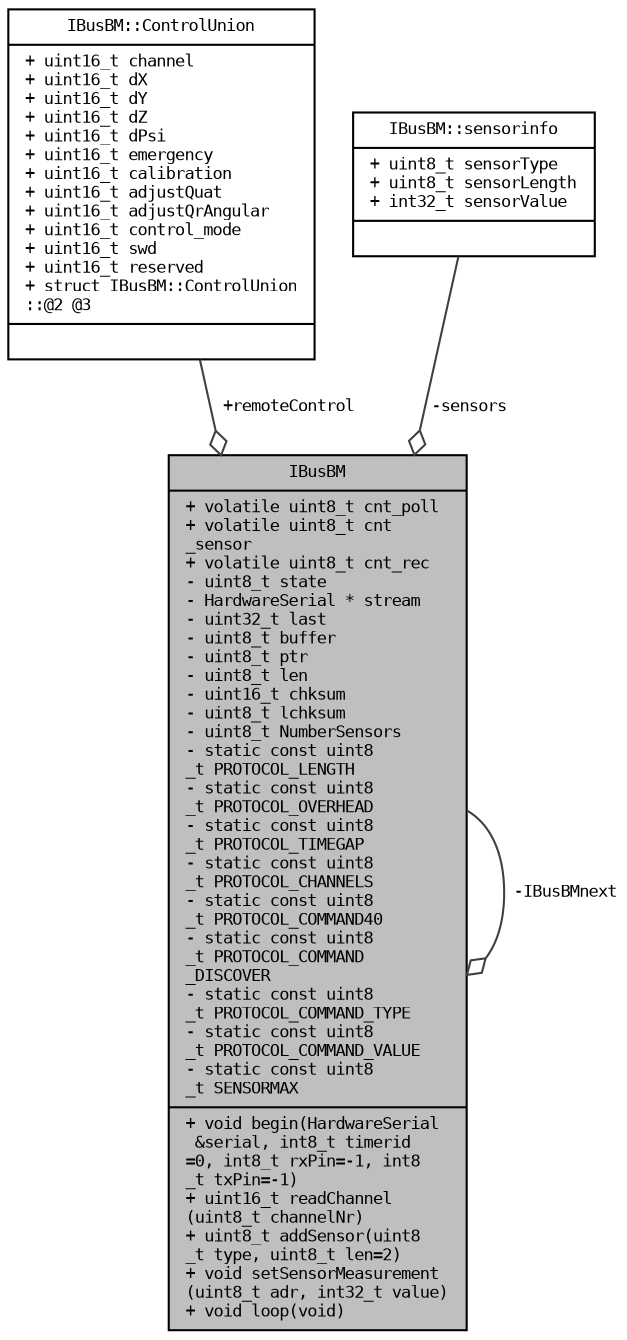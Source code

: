 digraph "IBusBM"
{
 // LATEX_PDF_SIZE
  bgcolor="transparent";
  edge [fontname="DejaVuSansMono",fontsize="8",labelfontname="DejaVuSansMono",labelfontsize="8"];
  node [fontname="DejaVuSansMono",fontsize="8",shape=record];
  Node1 [label="{IBusBM\n|+ volatile uint8_t cnt_poll\l+ volatile uint8_t cnt\l_sensor\l+ volatile uint8_t cnt_rec\l- uint8_t state\l- HardwareSerial * stream\l- uint32_t last\l- uint8_t buffer\l- uint8_t ptr\l- uint8_t len\l- uint16_t chksum\l- uint8_t lchksum\l- uint8_t NumberSensors\l- static const uint8\l_t PROTOCOL_LENGTH\l- static const uint8\l_t PROTOCOL_OVERHEAD\l- static const uint8\l_t PROTOCOL_TIMEGAP\l- static const uint8\l_t PROTOCOL_CHANNELS\l- static const uint8\l_t PROTOCOL_COMMAND40\l- static const uint8\l_t PROTOCOL_COMMAND\l_DISCOVER\l- static const uint8\l_t PROTOCOL_COMMAND_TYPE\l- static const uint8\l_t PROTOCOL_COMMAND_VALUE\l- static const uint8\l_t SENSORMAX\l|+ void begin(HardwareSerial\l &serial, int8_t timerid\l=0, int8_t rxPin=-1, int8\l_t txPin=-1)\l+ uint16_t readChannel\l(uint8_t channelNr)\l+ uint8_t addSensor(uint8\l_t type, uint8_t len=2)\l+ void setSensorMeasurement\l(uint8_t adr, int32_t value)\l+ void loop(void)\l}",height=0.2,width=0.4,color="black", fillcolor="grey75", style="filled", fontcolor="black",tooltip=" "];
  Node1 -> Node1 [color="grey25",fontsize="8",style="solid",label=" -IBusBMnext" ,arrowhead="odiamond",fontname="DejaVuSansMono"];
  Node2 -> Node1 [color="grey25",fontsize="8",style="solid",label=" +remoteControl" ,arrowhead="odiamond",fontname="DejaVuSansMono"];
  Node2 [label="{IBusBM::ControlUnion\n|+ uint16_t channel\l+ uint16_t dX\l+ uint16_t dY\l+ uint16_t dZ\l+ uint16_t dPsi\l+ uint16_t emergency\l+ uint16_t calibration\l+ uint16_t adjustQuat\l+ uint16_t adjustQrAngular\l+ uint16_t control_mode\l+ uint16_t swd\l+ uint16_t reserved\l+ struct IBusBM::ControlUnion\l::@2 @3\l|}",height=0.2,width=0.4,color="black",URL="$unionIBusBM_1_1ControlUnion.html",tooltip=" "];
  Node3 -> Node1 [color="grey25",fontsize="8",style="solid",label=" -sensors" ,arrowhead="odiamond",fontname="DejaVuSansMono"];
  Node3 [label="{IBusBM::sensorinfo\n|+ uint8_t sensorType\l+ uint8_t sensorLength\l+ int32_t sensorValue\l|}",height=0.2,width=0.4,color="black",URL="$structIBusBM_1_1sensorinfo.html",tooltip=" "];
}
